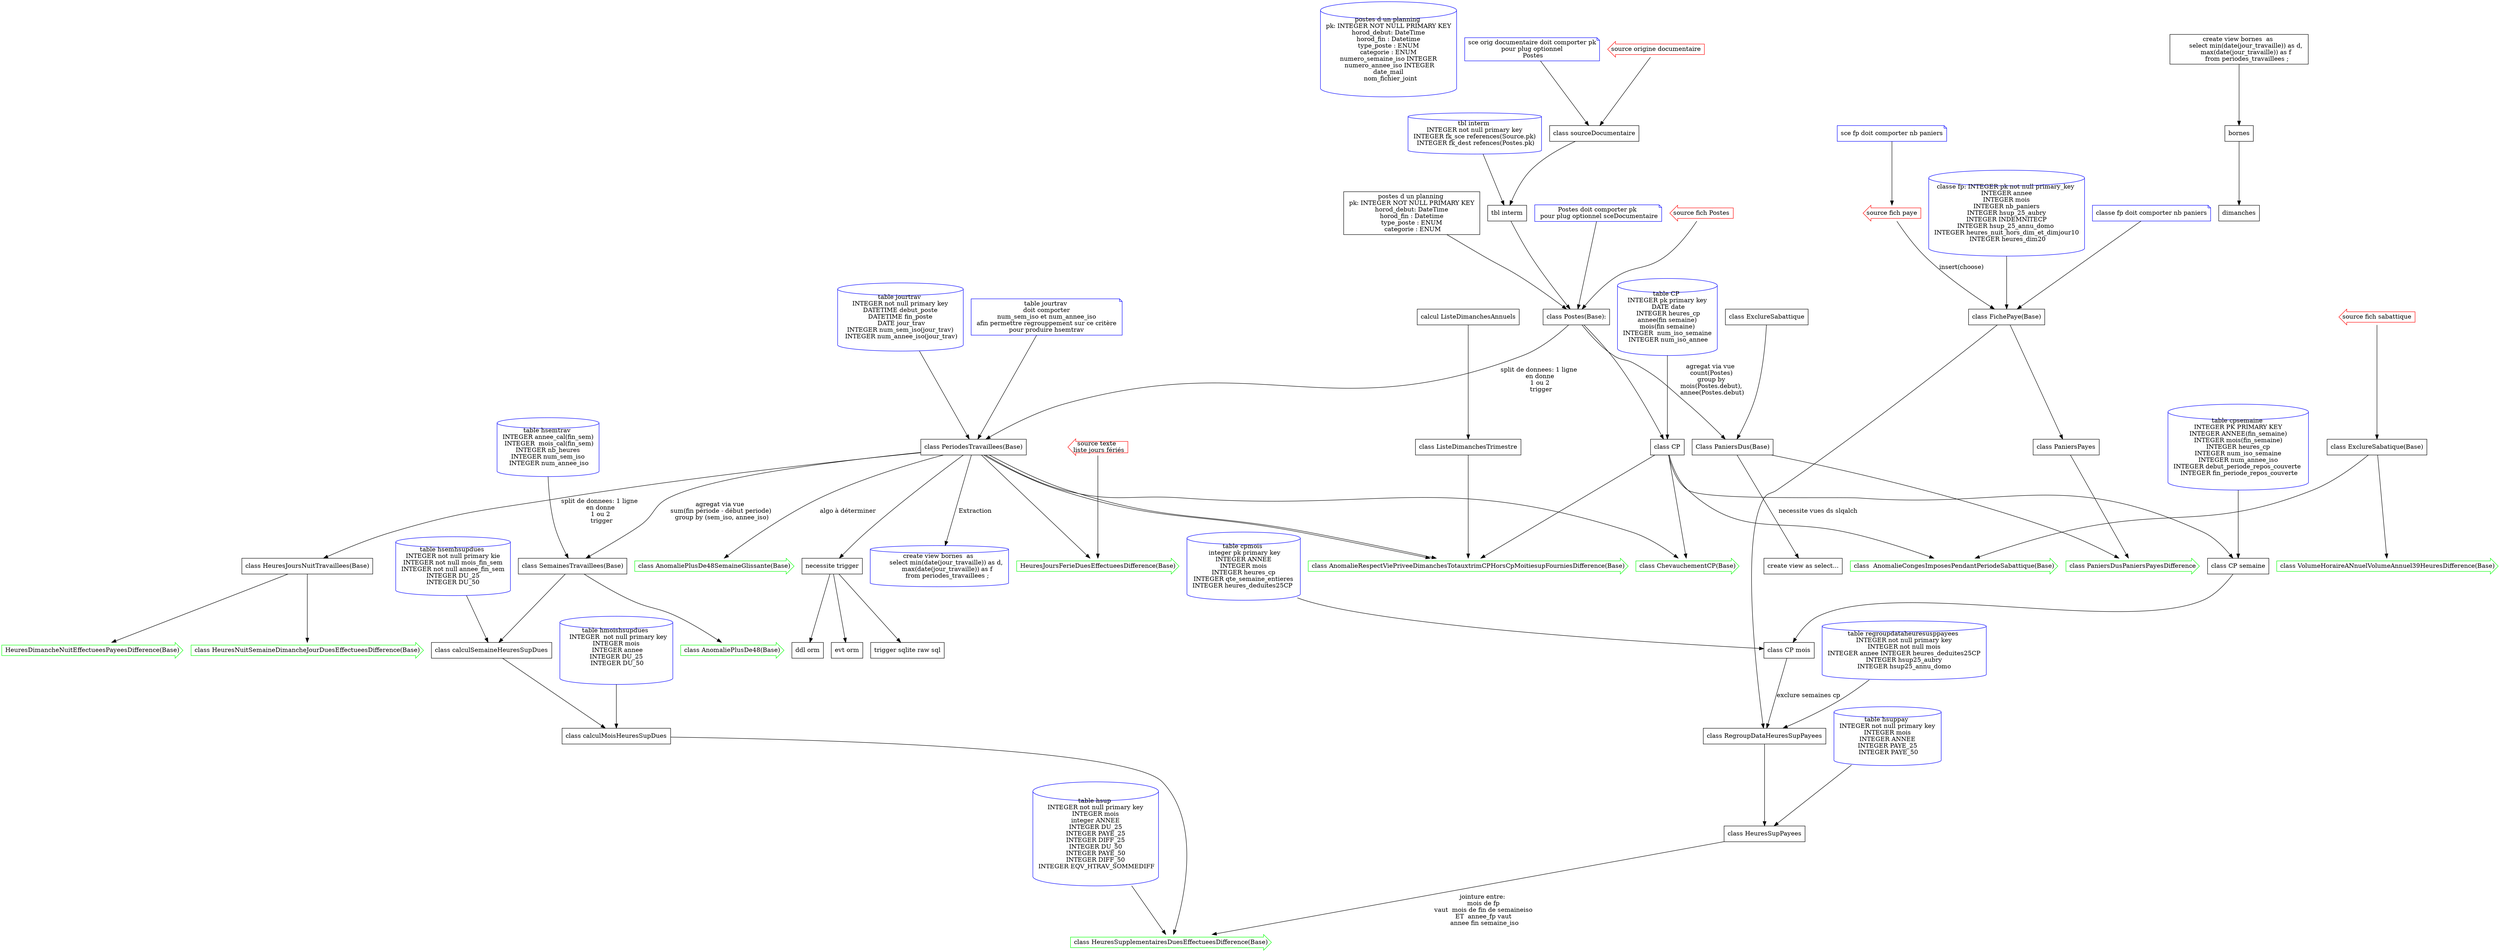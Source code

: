 digraph G {

// description des classes
node [shape="cylinder" color="blue"]
"postes d un planning \n pk: INTEGER NOT NULL PRIMARY KEY \n horod_debut: DateTime \n horod_fin : Datetime \n type_poste : ENUM \n categorie : ENUM \n numero_semaine_iso INTEGER \n  numero_annee_iso INTEGER \n date_mail \n  nom_fichier_joint"
"classe fp: INTEGER pk not null primary_key \n INTEGER annee \n INTEGER mois \n INTEGER nb_paniers \n INTEGER hsup_25_aubry \n INTEGER INDEMNITECP \n INTEGER hsup_25_annu_domo  \n INTEGER heures_nuit_hors_dim_et_dimjour10 \n INTEGER heures_dim20"
        "tbl interm \n INTEGER not null primary key \n INTEGER fk_sce references(Source.pk) \n INTEGER fk_dest refences(Postes.pk)"
        "table hsup \n INTEGER not null primary key \n INTEGER mois \n integer ANNEE \n INTEGER DU_25 \n INTEGER PAYE_25 \n INTEGER DIFF_25 \n INTEGER DU_50 \n INTEGER PAYE_50 \n INTEGER DIFF_50 \n INTEGER EQV_HTRAV_SOMMEDIFF"
        "table hmoishsupdues \n   INTEGER  not null primary key \n INTEGER mois \n  INTEGER annee \n INTEGER DU_25 \n  INTEGER DU_50 \n "
        "table hsemhsupdues \n INTEGER not null primary kie \n INTEGER not null mois_fin_sem \n INTEGER not null annee_fin_sem \n INTEGER DU_25 \n INTEGER DU_50 "
                "table jourtrav \n INTEGER not null primary key \n DATETIME debut_poste \n DATETIME fin_poste \n  DATE jour_trav \n INTEGER num_sem_iso(jour_trav) \n  INTEGER num_annee_iso(jour_trav) "
        "table hsemtrav \n INTEGER annee_cal(fin_sem) \n  INTEGER  mois_cal(fin_sem) \n INTEGER nb_heures \n INTEGER num_sem_iso \n INTEGER num_annee_iso"
        "table hsuppay \n INTEGER not null primary key \n INTEGER mois \n INTEGER ANNEE \n INTEGER PAYE_25 \n INTEGER PAYE_50"
                "table regroupdataheuresusppayees \n INTEGER not null primary key \n INTEGER not null mois \n INTEGER annee INTEGER heures_deduites25CP \n INTEGER hsup25_aubry \n INTEGER hsup25_annu_domo "
                "table cpmois \n  integer pk primary key \n INTEGER ANNEE \n INTEGER mois \n INTEGER heures_cp \n INTEGER qte_semaine_entieres \n INTEGER heures_deduites25CP  "
                                "table cpsemaine \n INTEGER PK PRIMARY KEY \n INTEGER ANNEE(fin_semaine) \n INTEGER mois(fin_semaine) \n INTEGER heures_cp \n INTEGER num_iso_semaine \n INTEGER num_annee_iso \n INTEGER debut_periode_repos_couverte  \n  INTEGER fin_periode_repos_couverte "
                                "table CP \n INTEGER pk primary key \n  DATE date \n  INTEGER heures_cp \n annee(fin semaine) \n mois(fin semaine) \n INTEGER  num_iso_semaine \n INTEGER num_iso_annee"

	"create view bornes  as 
	select min(date(jour_travaille)) as d, 
	max(date(jour_travaille)) as f
	from periodes_travaillees ;"						
// notes pour conception description des classe
node [shape="note" color="blue"]

    "sce fp doit comporter nb paniers"
        "classe fp doit comporter nb paniers"

        "sce orig documentaire doit comporter pk\n pour plug optionnel \n Postes"
        "Postes doit comporter pk \n pour plug optionnel sceDocumentaire"

        "table jourtrav \n doit comporter \n num_sem_iso et num_annee_iso \n afin permettre regrouppement sur ce critère \n pour produire hsemtrav "

        // les entrees
node [shape="larrow" color="red"]
    "source texte \n liste jours fériés"
    "source fich Postes"
    "source fich sabattique"
    "source fich paye"
    "source origine documentaire"
// les sorties
node [shape = "rarrow" color="green"]
"class HeuresSupplementairesDuesEffectueesDifference(Base)"
"class HeuresNuitSemaineDimancheJourDuesEffectueesDifference(Base)"
"HeuresDimancheNuitEffectueesPayeesDifference(Base)"
"HeuresJoursFerieDuesEffectueesDifference(Base)"
"class ChevauchementCP(Base)"
"class VolumeHoraireANnuelVolumeAnnuel39HeuresDifference(Base)"
"class AnomaliePlusDe48(Base)"
"class AnomaliePlusDe48SemaineGlissante(Base)"
"class AnomalieRespectViePriveeDimanchesTotauxtrimCPHorsCpMoitiesupFourniesDifference(Base)"
"class  AnomalieCongesImposesPendantPeriodeSabattique(Base)"
"class PaniersDusPaniersPayesDifference"
// les tables intermediaires
node [shape="box" color="black"]
// liste des classes pour n en oublier aucune
"class sourceDocumentaire"
 "class Postes(Base):"
"Class PaniersDus(Base)"
"class PeriodesTravaillees(Base)"
"class FichePaye(Base)"
"class ExclureSabatique(Base)"


//TACHE "class HeuresSupplementairesDuesEffectueesDifference(Base)"
// mois annee de fiche de paye. du = heures travaillees au delà de 35 heures -> split de ces heures en entre 35 et 43 entre 43 et 48 plus de 48.
//                              paye = heures aubry 17.33 heures à 25 %   -  4 heures par semaine de cp (1 semaine = 5/5. 1 jour = 1/5 etc.... ) -> payé 25%
//                              paye = heurs annuelles (2 heures en mai 2017 foutage de g... ) => nécessité dans fiche de paye
        // branche du
                // constructin de PeriodesTravaillees depuis postes


                "class Postes(Base):" -> "class PeriodesTravaillees(Base)" [label = "split de donnees: 1 ligne \n en donne \n 1 ou 2 \n trigger"]
                // modelisatino de PeriodesTravaillees
                                "table jourtrav \n doit comporter \n num_sem_iso et num_annee_iso \n afin permettre regrouppement sur ce critère \n pour produire hsemtrav " -> "class PeriodesTravaillees(Base)"
                                "table jourtrav \n INTEGER not null primary key \n DATETIME debut_poste \n DATETIME fin_poste \n  DATE jour_trav \n INTEGER num_sem_iso(jour_trav) \n  INTEGER num_annee_iso(jour_trav) " -> "class PeriodesTravaillees(Base)"
        // comment remplir jours travailles?
                        "class PeriodesTravaillees(Base)" -> "necessite trigger"
                        "necessite trigger" -> {"trigger sqlite raw sql" "ddl orm" "evt orm"  }
                // construction de semaines travaillees depuis PeriodesTravaillees
                        "class PeriodesTravaillees(Base)" -> "class SemainesTravaillees(Base)" [label = "agregat via vue \n sum(fin période - début periode) \n group by (sem_iso, annee_iso)"]
                // modélisation semaine travaillees
                        "table hsemtrav \n INTEGER annee_cal(fin_sem) \n  INTEGER  mois_cal(fin_sem) \n INTEGER nb_heures \n INTEGER num_sem_iso \n INTEGER num_annee_iso" -> "class SemainesTravaillees(Base)"
                        "class SemainesTravaillees(Base)" ->  "class calculSemaineHeuresSupDues"
                        "class calculSemaineHeuresSupDues"  -> "class calculMoisHeuresSupDues"
                // du mois heures sup au heures sup diff
                        "class calculMoisHeuresSupDues"-> "class HeuresSupplementairesDuesEffectueesDifference(Base)"
                        "table hmoishsupdues \n   INTEGER  not null primary key \n INTEGER mois \n  INTEGER annee \n INTEGER DU_25 \n  INTEGER DU_50 \n " -> "class calculMoisHeuresSupDues"

  // branche payé
                //  heures sup payees 47 * 4 = 188 heures annuelles (le reste = 20 h ds cp):  soit 17,33 tt le temps sauf cp soit 4h en moins  par semaine (reel).  ou 4h / semaine sauf semaines cp.
                // 4h par semaine à 25% fonctionne donc. exclure semaines de cp.
                // du coup :
                //  pb semaines de cp incompletes : retirer 4 h x n/5 x nb_jr_cp

                   // sous-branche fiche paye
                                "class FichePaye(Base)"   ->  "class RegroupDataHeuresSupPayees"
                   // sous-branche cp
                                                                "table CP \n INTEGER pk primary key \n  DATE date \n  INTEGER heures_cp \n annee(fin semaine) \n mois(fin semaine) \n INTEGER  num_iso_semaine \n INTEGER num_iso_annee" -> "class CP"
                                "class CP" ->  "class CP semaine"
                                // cp semaine
                                "class CP semaine" -> "class CP mois"
                                                                "table cpsemaine \n INTEGER PK PRIMARY KEY \n INTEGER ANNEE(fin_semaine) \n INTEGER mois(fin_semaine) \n INTEGER heures_cp \n INTEGER num_iso_semaine \n INTEGER num_annee_iso \n INTEGER debut_periode_repos_couverte  \n  INTEGER fin_periode_repos_couverte " -> "class CP semaine"
                                // cp mois
                                "class CP mois" -> "class RegroupDataHeuresSupPayees" [label = "exclure semaines cp"]
                                                                "table cpmois \n  integer pk primary key \n INTEGER ANNEE \n INTEGER mois \n INTEGER heures_cp \n INTEGER qte_semaine_entieres \n INTEGER heures_deduites25CP  " -> "class CP mois"
                                                // sous-branche reunion  regroup data heures sup payees
                           "class RegroupDataHeuresSupPayees" -> "class HeuresSupPayees"
                                "table regroupdataheuresusppayees \n INTEGER not null primary key \n INTEGER not null mois \n INTEGER annee INTEGER heures_deduites25CP \n INTEGER hsup25_aubry \n INTEGER hsup25_annu_domo " -> "class RegroupDataHeuresSupPayees"
                                "table hsuppay \n INTEGER not null primary key \n INTEGER mois \n INTEGER ANNEE \n INTEGER PAYE_25 \n INTEGER PAYE_50" -> "class HeuresSupPayees"
                                "class HeuresSupPayees" -> "class HeuresSupplementairesDuesEffectueesDifference(Base)" [label = "jointure entre: \n mois de fp \n vaut  mois de fin de semaineiso \n ET  annee_fp vaut \n annee fin semaine_iso" ]
                        // sous groupe heures sup payées

        // sous groupe heures sup dues payees difference
                // le reste

                        "table hsup \n INTEGER not null primary key \n INTEGER mois \n integer ANNEE \n INTEGER DU_25 \n INTEGER PAYE_25 \n INTEGER DIFF_25 \n INTEGER DU_50 \n INTEGER PAYE_50 \n INTEGER DIFF_50 \n INTEGER EQV_HTRAV_SOMMEDIFF" -> "class HeuresSupplementairesDuesEffectueesDifference(Base)"
                        "table hsemhsupdues \n INTEGER not null primary kie \n INTEGER not null mois_fin_sem \n INTEGER not null annee_fin_sem \n INTEGER DU_25 \n INTEGER DU_50 " -> "class calculSemaineHeuresSupDues"

                        // FIN TACHE






// TACHE class HeuresNuitSemaineDimancheJourDuesEffectueesDifference(Base)"
"class PeriodesTravaillees(Base)"   -> "class HeuresJoursNuitTravaillees(Base)"  [label = "split de donnees: 1 ligne \n en donne \n 1 ou 2 \n trigger"]
"class HeuresJoursNuitTravaillees(Base)" -> { "class HeuresNuitSemaineDimancheJourDuesEffectueesDifference(Base)" "HeuresDimancheNuitEffectueesPayeesDifference(Base)" }
// FIN TACHE

// TACHE "HeuresDimancheNuitEffectueesPayeesDifference(Base)"
// FIN TACHE

// TACHE "HeuresJoursFerieDuesEffectueesDifference(Base)"
// FIN TACHE

// TACHE "class ChevauchementCP(Base)"
 "class Postes(Base):" -> "class CP"
 "class CP" -> "class ChevauchementCP(Base)"
 "class PeriodesTravaillees(Base)" -> "class ChevauchementCP(Base)"
// FIN TACHE

// TACHE "class VolumeHoraireANnuelVolumeAnnuel39HeuresDifference(Base)"
// FIN TACHE


// TACHE "class AnomaliePlusDe48(Base)"
// FIN TACHE

// TACHE "class AnomaliePlusDe48SemaineGlissante(Base)"
// FIN TACHE

// TACHE "class AnomalieRespectViePriveeDimanchesTotauxtrimCPHorsCpMoitiesupFourniesDifference(Base)"
// TACHE NOMBRE DE WE RESPECT VIE PRIVEE
"class PeriodesTravaillees(Base)" -> "class AnomalieRespectViePriveeDimanchesTotauxtrimCPHorsCpMoitiesupFourniesDifference(Base)"
"class PeriodesTravaillees(Base)" -> "create view bornes  as 
	select min(date(jour_travaille)) as d, 
	max(date(jour_travaille)) as f
	from periodes_travaillees ;" [label = Extraction ]
	
	"create view bornes  as 
	select min(date(jour_travaille)) as d, 
	max(date(jour_travaille)) as f 
	from periodes_travaillees ;" -> bornes 
bornes -> dimanches
"calcul ListeDimanchesAnnuels" -> "class ListeDimanchesTrimestre"
"class CP" -> "class AnomalieRespectViePriveeDimanchesTotauxtrimCPHorsCpMoitiesupFourniesDifference(Base)"
"class ListeDimanchesTrimestre" -> "class AnomalieRespectViePriveeDimanchesTotauxtrimCPHorsCpMoitiesupFourniesDifference(Base)"
"class PeriodesTravaillees(Base)" -> "class AnomalieRespectViePriveeDimanchesTotauxtrimCPHorsCpMoitiesupFourniesDifference(Base)"
// FIN TACHE NOMBRE DE WE RESPECT VIE PRIMVEE
// FIN TACHE

// TACHE "class  AnomalieCongesImposesPendantPeriodeSabattique(Base)"
// FIN TACHE

// TACHE "class PaniersDusPaniersPayesDifference"
 // TACHE VERIFICATION DES PANIERS PAYES = PANIERS DUS
 "class Postes(Base):" -> "Class PaniersDus(Base)" [label = "agregat via vue \n count(Postes) \n group by \n mois(Postes.debut), \n annee(Postes.debut)"]
 "Class PaniersDus(Base)" -> "create view as select..." [label = "necessite vues ds slqalch" ]
     "sce fp doit comporter nb paniers" -> "source fich paye"
        "classe fp doit comporter nb paniers" -> "class FichePaye(Base)"
        "class FichePaye(Base)" -> "class PaniersPayes"
        "class PaniersPayes" -> "class PaniersDusPaniersPayesDifference"
        "class ExclureSabattique" -> "Class PaniersDus(Base)"
        "Class PaniersDus(Base)" -> "class PaniersDusPaniersPayesDifference"
 // FIN DE TACHE VERIFICATION PANIERS PAYES = PANIERS DUS
// FIN TACHE

//  carte grille cornouialle clef boitier lecture ticket  ds 06 60 82 97 41  m  corecter

// TACHE CONSTRUCTION DU PLANNING
"source fich Postes" -> "class Postes(Base):"
"postes d un planning \n pk: INTEGER NOT NULL PRIMARY KEY \n horod_debut: DateTime \n horod_fin : Datetime \n type_poste : ENUM \n categorie : ENUM" -> "class Postes(Base):"
"source origine documentaire" -> "class sourceDocumentaire"
"class sourceDocumentaire" -> "tbl interm"
"tbl interm" -> "class Postes(Base):"
"sce orig documentaire doit comporter pk\n pour plug optionnel \n Postes"  -> "class sourceDocumentaire"
"Postes doit comporter pk \n pour plug optionnel sceDocumentaire" -> "class Postes(Base):"
"tbl interm \n INTEGER not null primary key \n INTEGER fk_sce references(Source.pk) \n INTEGER fk_dest refences(Postes.pk)" -> "tbl interm"
// FIN TACHE CONSTRUCTION DU PLANNING

// TACHE CONSTRUCTION FICHE PAYE
"classe fp: INTEGER pk not null primary_key \n INTEGER annee \n INTEGER mois \n INTEGER nb_paniers \n INTEGER hsup_25_aubry \n INTEGER INDEMNITECP \n INTEGER hsup_25_annu_domo  \n INTEGER heures_nuit_hors_dim_et_dimjour10 \n INTEGER heures_dim20" -> "class FichePaye(Base)"
 "source fich paye" -> "class FichePaye(Base)" [label = "insert(choose)" ]
// FIN TACHE

// TACHE VOLUME HORAIRE ANNUEL 39 HEURES
 // SOUS TACHE exclure sabattique des heures à effectuer annuellement.
 "class ExclureSabatique(Base)" -> "class VolumeHoraireANnuelVolumeAnnuel39HeuresDifference(Base)"
 // FIN DE TACHE VOLUME HORAIRE ANNUEL 39 HEURES


 // TACHE sabattique : relever les cp imposés lors période sabattique
 "source fich sabattique" -> "class ExclureSabatique(Base)"
 "class ExclureSabatique(Base)" -> "class  AnomalieCongesImposesPendantPeriodeSabattique(Base)"
 "class CP" -> "class  AnomalieCongesImposesPendantPeriodeSabattique(Base)"
 // fin tache









"class SemainesTravaillees(Base)"



"class SemainesTravaillees(Base)" -> "class AnomaliePlusDe48(Base)"
"class PeriodesTravaillees(Base)" -> "class AnomaliePlusDe48SemaineGlissante(Base)" [label = "algo à déterminer"]
"source texte \n liste jours fériés" -> "HeuresJoursFerieDuesEffectueesDifference(Base)"
"class PeriodesTravaillees(Base)" -> "HeuresJoursFerieDuesEffectueesDifference(Base)"

}